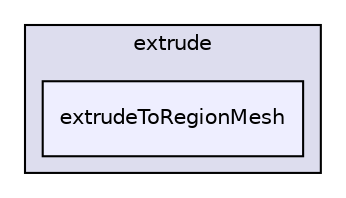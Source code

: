 digraph "applications/utilities/mesh/generation/extrude/extrudeToRegionMesh" {
  bgcolor=transparent;
  compound=true
  node [ fontsize="10", fontname="Helvetica"];
  edge [ labelfontsize="10", labelfontname="Helvetica"];
  subgraph clusterdir_af241b20e5f9e52bf2ec87596a5ffb9d {
    graph [ bgcolor="#ddddee", pencolor="black", label="extrude" fontname="Helvetica", fontsize="10", URL="dir_af241b20e5f9e52bf2ec87596a5ffb9d.html"]
  dir_d73f9300d58d22903afff4aaf8654e53 [shape=box, label="extrudeToRegionMesh", style="filled", fillcolor="#eeeeff", pencolor="black", URL="dir_d73f9300d58d22903afff4aaf8654e53.html"];
  }
}

